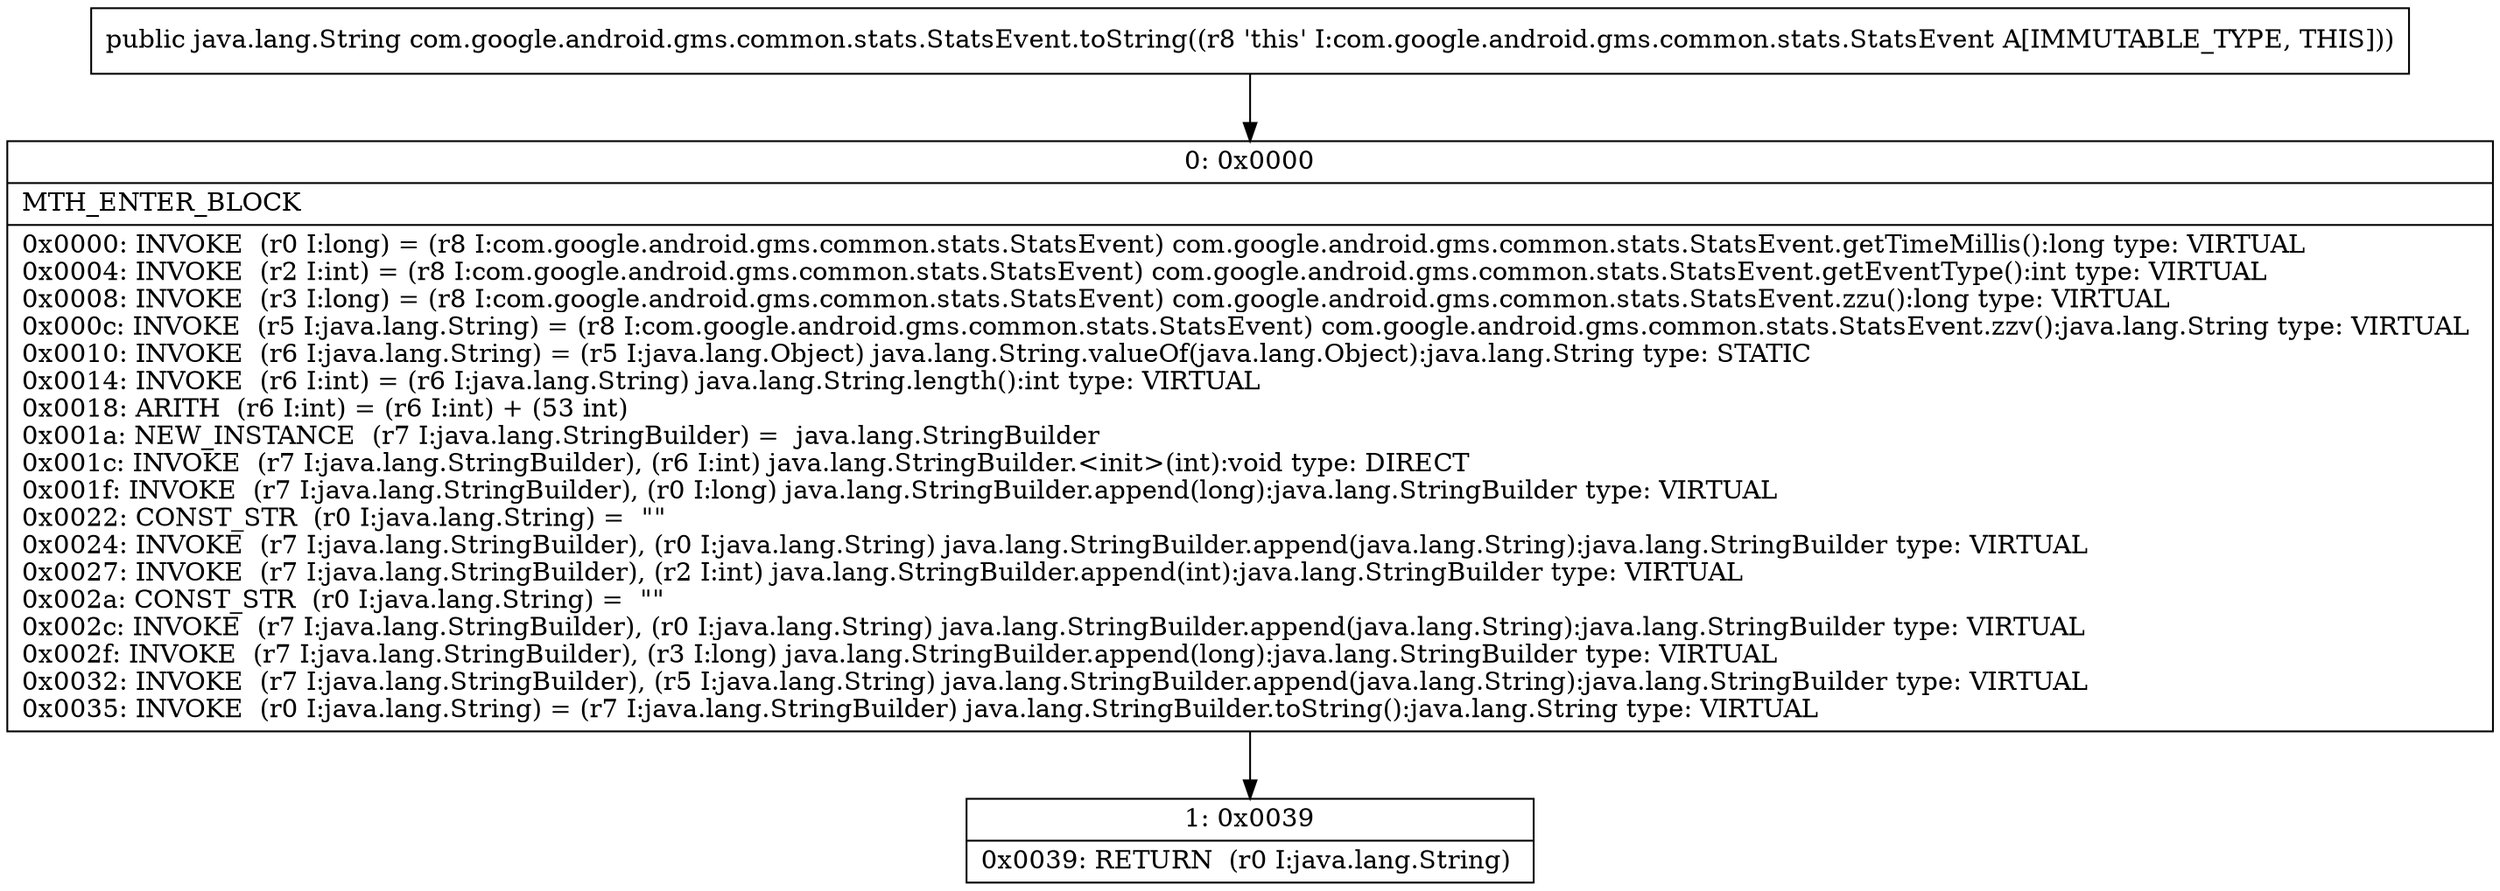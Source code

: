 digraph "CFG forcom.google.android.gms.common.stats.StatsEvent.toString()Ljava\/lang\/String;" {
Node_0 [shape=record,label="{0\:\ 0x0000|MTH_ENTER_BLOCK\l|0x0000: INVOKE  (r0 I:long) = (r8 I:com.google.android.gms.common.stats.StatsEvent) com.google.android.gms.common.stats.StatsEvent.getTimeMillis():long type: VIRTUAL \l0x0004: INVOKE  (r2 I:int) = (r8 I:com.google.android.gms.common.stats.StatsEvent) com.google.android.gms.common.stats.StatsEvent.getEventType():int type: VIRTUAL \l0x0008: INVOKE  (r3 I:long) = (r8 I:com.google.android.gms.common.stats.StatsEvent) com.google.android.gms.common.stats.StatsEvent.zzu():long type: VIRTUAL \l0x000c: INVOKE  (r5 I:java.lang.String) = (r8 I:com.google.android.gms.common.stats.StatsEvent) com.google.android.gms.common.stats.StatsEvent.zzv():java.lang.String type: VIRTUAL \l0x0010: INVOKE  (r6 I:java.lang.String) = (r5 I:java.lang.Object) java.lang.String.valueOf(java.lang.Object):java.lang.String type: STATIC \l0x0014: INVOKE  (r6 I:int) = (r6 I:java.lang.String) java.lang.String.length():int type: VIRTUAL \l0x0018: ARITH  (r6 I:int) = (r6 I:int) + (53 int) \l0x001a: NEW_INSTANCE  (r7 I:java.lang.StringBuilder) =  java.lang.StringBuilder \l0x001c: INVOKE  (r7 I:java.lang.StringBuilder), (r6 I:int) java.lang.StringBuilder.\<init\>(int):void type: DIRECT \l0x001f: INVOKE  (r7 I:java.lang.StringBuilder), (r0 I:long) java.lang.StringBuilder.append(long):java.lang.StringBuilder type: VIRTUAL \l0x0022: CONST_STR  (r0 I:java.lang.String) =  \"	\" \l0x0024: INVOKE  (r7 I:java.lang.StringBuilder), (r0 I:java.lang.String) java.lang.StringBuilder.append(java.lang.String):java.lang.StringBuilder type: VIRTUAL \l0x0027: INVOKE  (r7 I:java.lang.StringBuilder), (r2 I:int) java.lang.StringBuilder.append(int):java.lang.StringBuilder type: VIRTUAL \l0x002a: CONST_STR  (r0 I:java.lang.String) =  \"	\" \l0x002c: INVOKE  (r7 I:java.lang.StringBuilder), (r0 I:java.lang.String) java.lang.StringBuilder.append(java.lang.String):java.lang.StringBuilder type: VIRTUAL \l0x002f: INVOKE  (r7 I:java.lang.StringBuilder), (r3 I:long) java.lang.StringBuilder.append(long):java.lang.StringBuilder type: VIRTUAL \l0x0032: INVOKE  (r7 I:java.lang.StringBuilder), (r5 I:java.lang.String) java.lang.StringBuilder.append(java.lang.String):java.lang.StringBuilder type: VIRTUAL \l0x0035: INVOKE  (r0 I:java.lang.String) = (r7 I:java.lang.StringBuilder) java.lang.StringBuilder.toString():java.lang.String type: VIRTUAL \l}"];
Node_1 [shape=record,label="{1\:\ 0x0039|0x0039: RETURN  (r0 I:java.lang.String) \l}"];
MethodNode[shape=record,label="{public java.lang.String com.google.android.gms.common.stats.StatsEvent.toString((r8 'this' I:com.google.android.gms.common.stats.StatsEvent A[IMMUTABLE_TYPE, THIS])) }"];
MethodNode -> Node_0;
Node_0 -> Node_1;
}

